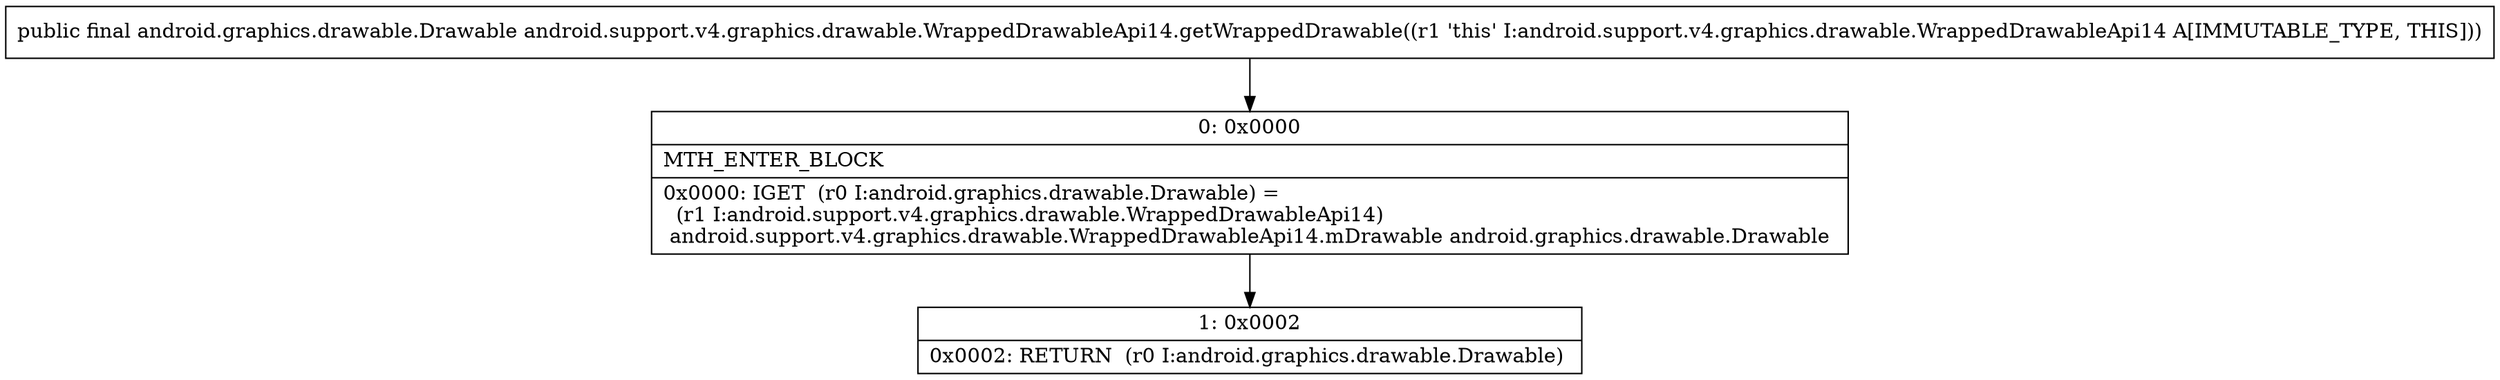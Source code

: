digraph "CFG forandroid.support.v4.graphics.drawable.WrappedDrawableApi14.getWrappedDrawable()Landroid\/graphics\/drawable\/Drawable;" {
Node_0 [shape=record,label="{0\:\ 0x0000|MTH_ENTER_BLOCK\l|0x0000: IGET  (r0 I:android.graphics.drawable.Drawable) = \l  (r1 I:android.support.v4.graphics.drawable.WrappedDrawableApi14)\l android.support.v4.graphics.drawable.WrappedDrawableApi14.mDrawable android.graphics.drawable.Drawable \l}"];
Node_1 [shape=record,label="{1\:\ 0x0002|0x0002: RETURN  (r0 I:android.graphics.drawable.Drawable) \l}"];
MethodNode[shape=record,label="{public final android.graphics.drawable.Drawable android.support.v4.graphics.drawable.WrappedDrawableApi14.getWrappedDrawable((r1 'this' I:android.support.v4.graphics.drawable.WrappedDrawableApi14 A[IMMUTABLE_TYPE, THIS])) }"];
MethodNode -> Node_0;
Node_0 -> Node_1;
}

